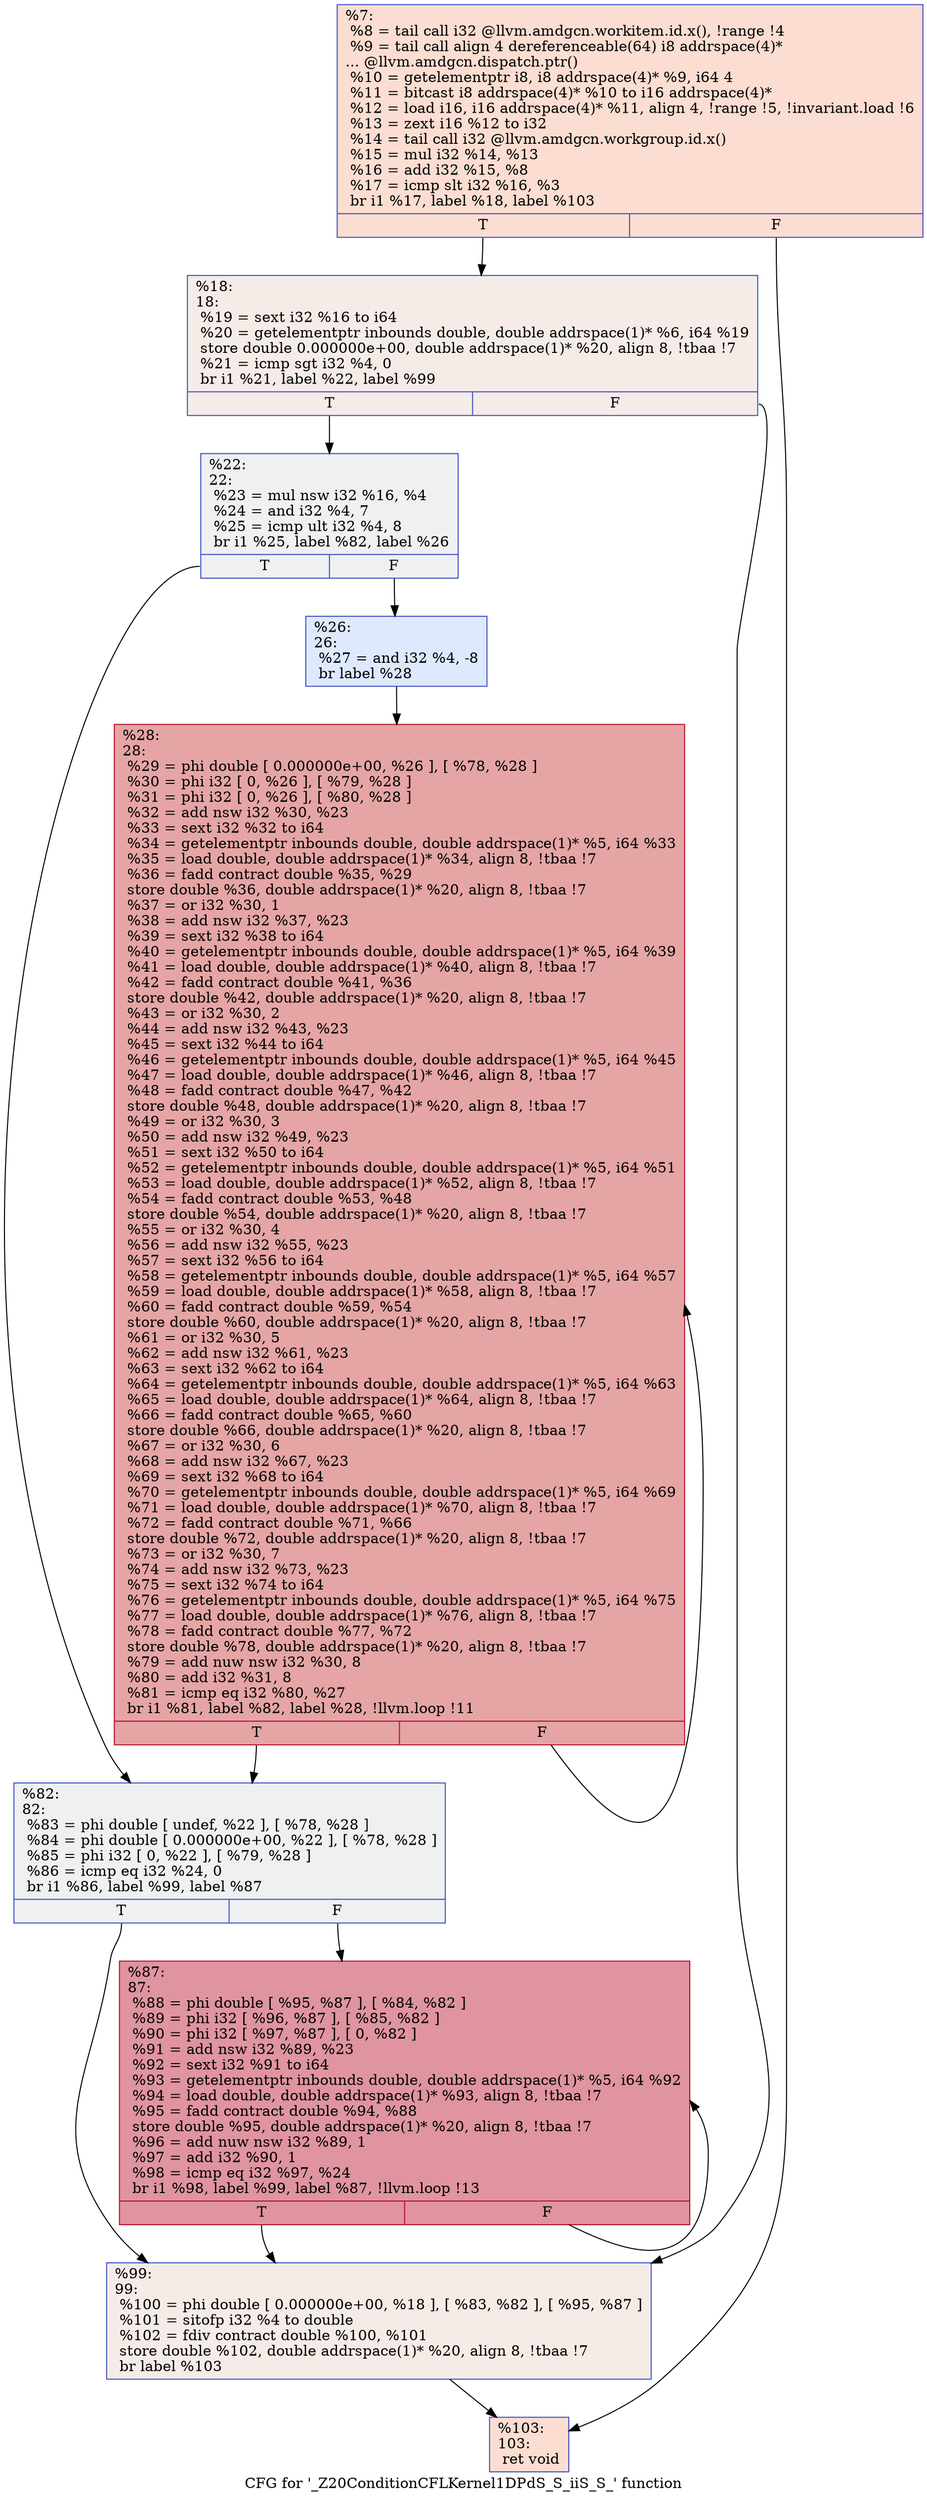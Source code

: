 digraph "CFG for '_Z20ConditionCFLKernel1DPdS_S_iiS_S_' function" {
	label="CFG for '_Z20ConditionCFLKernel1DPdS_S_iiS_S_' function";

	Node0x51952a0 [shape=record,color="#3d50c3ff", style=filled, fillcolor="#f7b39670",label="{%7:\l  %8 = tail call i32 @llvm.amdgcn.workitem.id.x(), !range !4\l  %9 = tail call align 4 dereferenceable(64) i8 addrspace(4)*\l... @llvm.amdgcn.dispatch.ptr()\l  %10 = getelementptr i8, i8 addrspace(4)* %9, i64 4\l  %11 = bitcast i8 addrspace(4)* %10 to i16 addrspace(4)*\l  %12 = load i16, i16 addrspace(4)* %11, align 4, !range !5, !invariant.load !6\l  %13 = zext i16 %12 to i32\l  %14 = tail call i32 @llvm.amdgcn.workgroup.id.x()\l  %15 = mul i32 %14, %13\l  %16 = add i32 %15, %8\l  %17 = icmp slt i32 %16, %3\l  br i1 %17, label %18, label %103\l|{<s0>T|<s1>F}}"];
	Node0x51952a0:s0 -> Node0x51971e0;
	Node0x51952a0:s1 -> Node0x5197270;
	Node0x51971e0 [shape=record,color="#3d50c3ff", style=filled, fillcolor="#ead5c970",label="{%18:\l18:                                               \l  %19 = sext i32 %16 to i64\l  %20 = getelementptr inbounds double, double addrspace(1)* %6, i64 %19\l  store double 0.000000e+00, double addrspace(1)* %20, align 8, !tbaa !7\l  %21 = icmp sgt i32 %4, 0\l  br i1 %21, label %22, label %99\l|{<s0>T|<s1>F}}"];
	Node0x51971e0:s0 -> Node0x5198160;
	Node0x51971e0:s1 -> Node0x51981f0;
	Node0x5198160 [shape=record,color="#3d50c3ff", style=filled, fillcolor="#d9dce170",label="{%22:\l22:                                               \l  %23 = mul nsw i32 %16, %4\l  %24 = and i32 %4, 7\l  %25 = icmp ult i32 %4, 8\l  br i1 %25, label %82, label %26\l|{<s0>T|<s1>F}}"];
	Node0x5198160:s0 -> Node0x5198540;
	Node0x5198160:s1 -> Node0x5198590;
	Node0x5198590 [shape=record,color="#3d50c3ff", style=filled, fillcolor="#b5cdfa70",label="{%26:\l26:                                               \l  %27 = and i32 %4, -8\l  br label %28\l}"];
	Node0x5198590 -> Node0x5198790;
	Node0x5198790 [shape=record,color="#b70d28ff", style=filled, fillcolor="#c5333470",label="{%28:\l28:                                               \l  %29 = phi double [ 0.000000e+00, %26 ], [ %78, %28 ]\l  %30 = phi i32 [ 0, %26 ], [ %79, %28 ]\l  %31 = phi i32 [ 0, %26 ], [ %80, %28 ]\l  %32 = add nsw i32 %30, %23\l  %33 = sext i32 %32 to i64\l  %34 = getelementptr inbounds double, double addrspace(1)* %5, i64 %33\l  %35 = load double, double addrspace(1)* %34, align 8, !tbaa !7\l  %36 = fadd contract double %35, %29\l  store double %36, double addrspace(1)* %20, align 8, !tbaa !7\l  %37 = or i32 %30, 1\l  %38 = add nsw i32 %37, %23\l  %39 = sext i32 %38 to i64\l  %40 = getelementptr inbounds double, double addrspace(1)* %5, i64 %39\l  %41 = load double, double addrspace(1)* %40, align 8, !tbaa !7\l  %42 = fadd contract double %41, %36\l  store double %42, double addrspace(1)* %20, align 8, !tbaa !7\l  %43 = or i32 %30, 2\l  %44 = add nsw i32 %43, %23\l  %45 = sext i32 %44 to i64\l  %46 = getelementptr inbounds double, double addrspace(1)* %5, i64 %45\l  %47 = load double, double addrspace(1)* %46, align 8, !tbaa !7\l  %48 = fadd contract double %47, %42\l  store double %48, double addrspace(1)* %20, align 8, !tbaa !7\l  %49 = or i32 %30, 3\l  %50 = add nsw i32 %49, %23\l  %51 = sext i32 %50 to i64\l  %52 = getelementptr inbounds double, double addrspace(1)* %5, i64 %51\l  %53 = load double, double addrspace(1)* %52, align 8, !tbaa !7\l  %54 = fadd contract double %53, %48\l  store double %54, double addrspace(1)* %20, align 8, !tbaa !7\l  %55 = or i32 %30, 4\l  %56 = add nsw i32 %55, %23\l  %57 = sext i32 %56 to i64\l  %58 = getelementptr inbounds double, double addrspace(1)* %5, i64 %57\l  %59 = load double, double addrspace(1)* %58, align 8, !tbaa !7\l  %60 = fadd contract double %59, %54\l  store double %60, double addrspace(1)* %20, align 8, !tbaa !7\l  %61 = or i32 %30, 5\l  %62 = add nsw i32 %61, %23\l  %63 = sext i32 %62 to i64\l  %64 = getelementptr inbounds double, double addrspace(1)* %5, i64 %63\l  %65 = load double, double addrspace(1)* %64, align 8, !tbaa !7\l  %66 = fadd contract double %65, %60\l  store double %66, double addrspace(1)* %20, align 8, !tbaa !7\l  %67 = or i32 %30, 6\l  %68 = add nsw i32 %67, %23\l  %69 = sext i32 %68 to i64\l  %70 = getelementptr inbounds double, double addrspace(1)* %5, i64 %69\l  %71 = load double, double addrspace(1)* %70, align 8, !tbaa !7\l  %72 = fadd contract double %71, %66\l  store double %72, double addrspace(1)* %20, align 8, !tbaa !7\l  %73 = or i32 %30, 7\l  %74 = add nsw i32 %73, %23\l  %75 = sext i32 %74 to i64\l  %76 = getelementptr inbounds double, double addrspace(1)* %5, i64 %75\l  %77 = load double, double addrspace(1)* %76, align 8, !tbaa !7\l  %78 = fadd contract double %77, %72\l  store double %78, double addrspace(1)* %20, align 8, !tbaa !7\l  %79 = add nuw nsw i32 %30, 8\l  %80 = add i32 %31, 8\l  %81 = icmp eq i32 %80, %27\l  br i1 %81, label %82, label %28, !llvm.loop !11\l|{<s0>T|<s1>F}}"];
	Node0x5198790:s0 -> Node0x5198540;
	Node0x5198790:s1 -> Node0x5198790;
	Node0x5198540 [shape=record,color="#3d50c3ff", style=filled, fillcolor="#d9dce170",label="{%82:\l82:                                               \l  %83 = phi double [ undef, %22 ], [ %78, %28 ]\l  %84 = phi double [ 0.000000e+00, %22 ], [ %78, %28 ]\l  %85 = phi i32 [ 0, %22 ], [ %79, %28 ]\l  %86 = icmp eq i32 %24, 0\l  br i1 %86, label %99, label %87\l|{<s0>T|<s1>F}}"];
	Node0x5198540:s0 -> Node0x51981f0;
	Node0x5198540:s1 -> Node0x519bca0;
	Node0x519bca0 [shape=record,color="#b70d28ff", style=filled, fillcolor="#b70d2870",label="{%87:\l87:                                               \l  %88 = phi double [ %95, %87 ], [ %84, %82 ]\l  %89 = phi i32 [ %96, %87 ], [ %85, %82 ]\l  %90 = phi i32 [ %97, %87 ], [ 0, %82 ]\l  %91 = add nsw i32 %89, %23\l  %92 = sext i32 %91 to i64\l  %93 = getelementptr inbounds double, double addrspace(1)* %5, i64 %92\l  %94 = load double, double addrspace(1)* %93, align 8, !tbaa !7\l  %95 = fadd contract double %94, %88\l  store double %95, double addrspace(1)* %20, align 8, !tbaa !7\l  %96 = add nuw nsw i32 %89, 1\l  %97 = add i32 %90, 1\l  %98 = icmp eq i32 %97, %24\l  br i1 %98, label %99, label %87, !llvm.loop !13\l|{<s0>T|<s1>F}}"];
	Node0x519bca0:s0 -> Node0x51981f0;
	Node0x519bca0:s1 -> Node0x519bca0;
	Node0x51981f0 [shape=record,color="#3d50c3ff", style=filled, fillcolor="#ead5c970",label="{%99:\l99:                                               \l  %100 = phi double [ 0.000000e+00, %18 ], [ %83, %82 ], [ %95, %87 ]\l  %101 = sitofp i32 %4 to double\l  %102 = fdiv contract double %100, %101\l  store double %102, double addrspace(1)* %20, align 8, !tbaa !7\l  br label %103\l}"];
	Node0x51981f0 -> Node0x5197270;
	Node0x5197270 [shape=record,color="#3d50c3ff", style=filled, fillcolor="#f7b39670",label="{%103:\l103:                                              \l  ret void\l}"];
}
